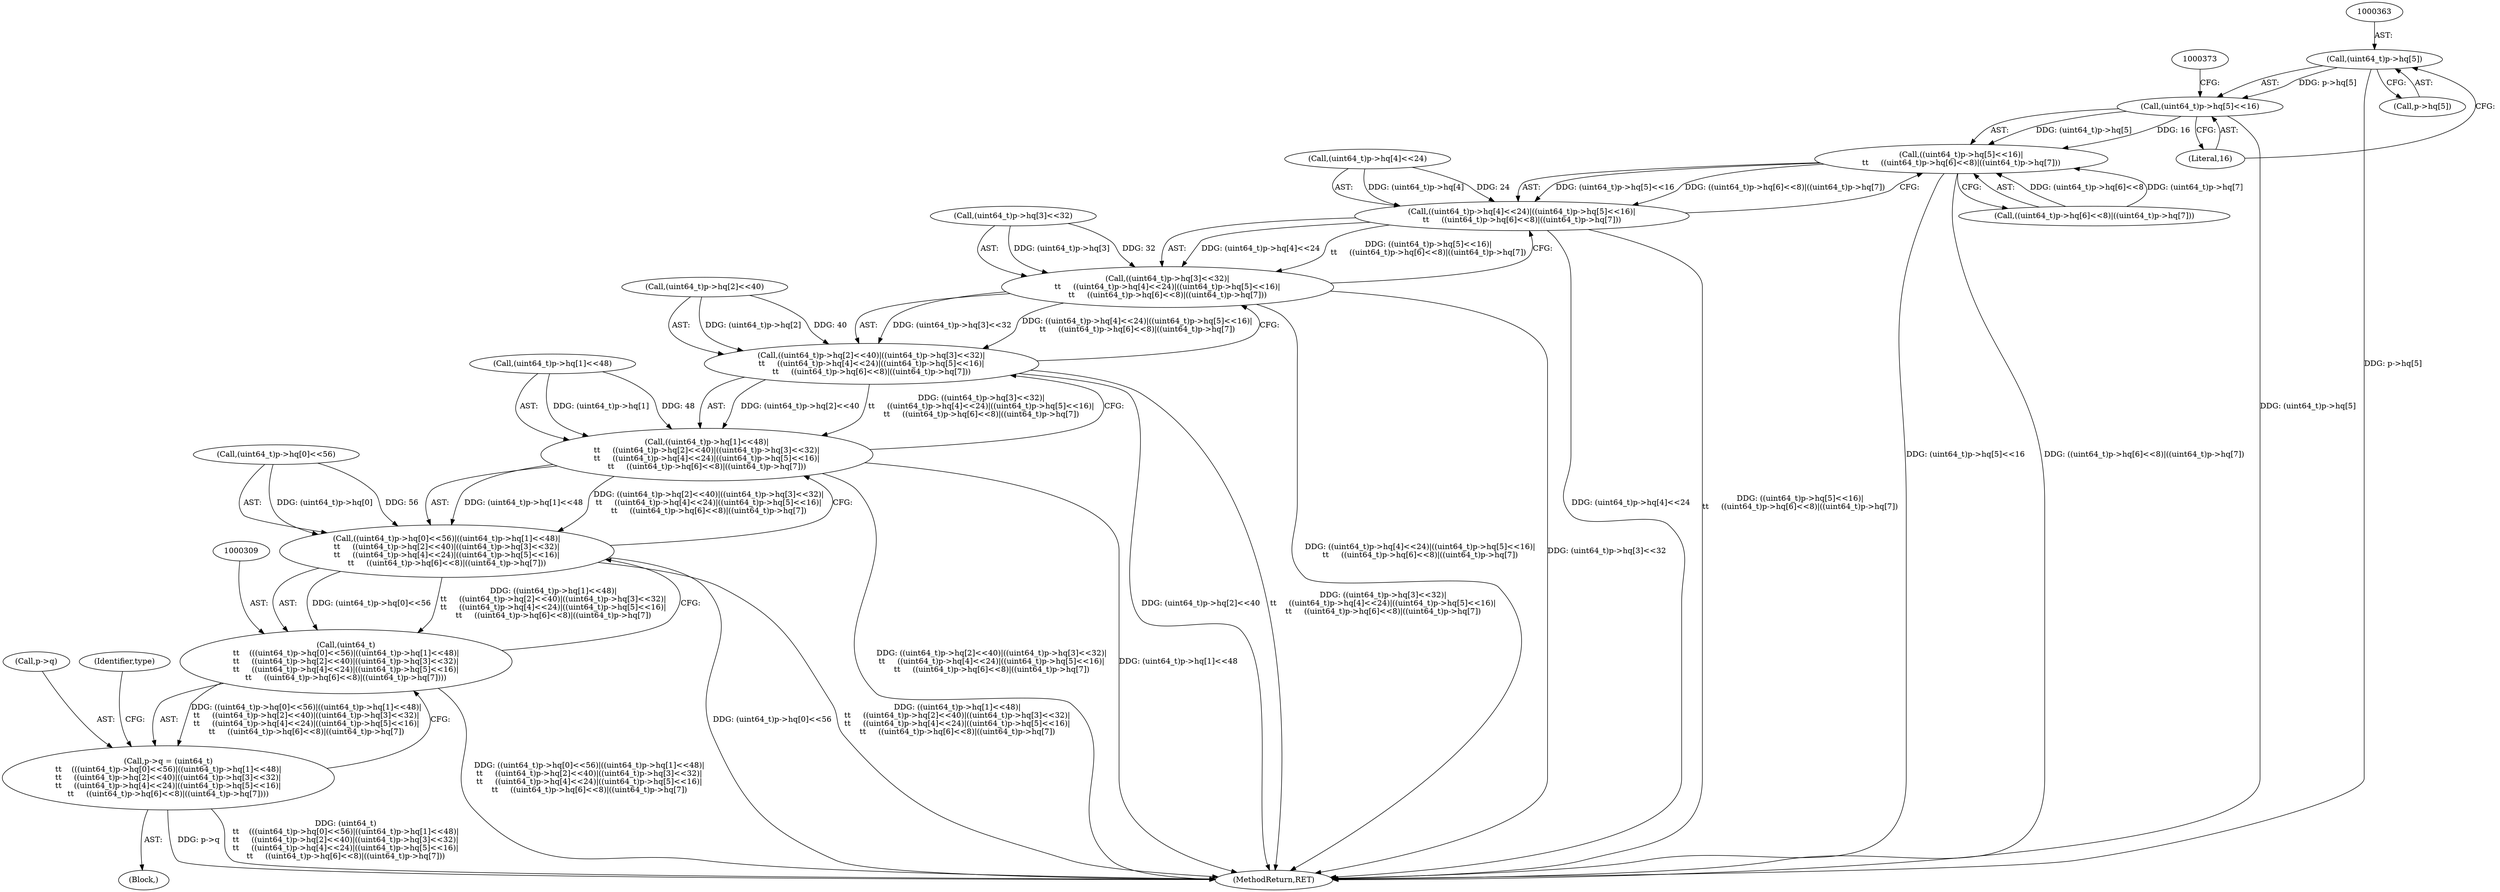 digraph "0_file_27a14bc7ba285a0a5ebfdb55e54001aa11932b08@array" {
"1000362" [label="(Call,(uint64_t)p->hq[5])"];
"1000361" [label="(Call,(uint64_t)p->hq[5]<<16)"];
"1000360" [label="(Call,((uint64_t)p->hq[5]<<16)|\n\t\t     ((uint64_t)p->hq[6]<<8)|((uint64_t)p->hq[7]))"];
"1000350" [label="(Call,((uint64_t)p->hq[4]<<24)|((uint64_t)p->hq[5]<<16)|\n\t\t     ((uint64_t)p->hq[6]<<8)|((uint64_t)p->hq[7]))"];
"1000340" [label="(Call,((uint64_t)p->hq[3]<<32)|\n\t\t     ((uint64_t)p->hq[4]<<24)|((uint64_t)p->hq[5]<<16)|\n\t\t     ((uint64_t)p->hq[6]<<8)|((uint64_t)p->hq[7]))"];
"1000330" [label="(Call,((uint64_t)p->hq[2]<<40)|((uint64_t)p->hq[3]<<32)|\n\t\t     ((uint64_t)p->hq[4]<<24)|((uint64_t)p->hq[5]<<16)|\n\t\t     ((uint64_t)p->hq[6]<<8)|((uint64_t)p->hq[7]))"];
"1000320" [label="(Call,((uint64_t)p->hq[1]<<48)|\n\t\t     ((uint64_t)p->hq[2]<<40)|((uint64_t)p->hq[3]<<32)|\n\t\t     ((uint64_t)p->hq[4]<<24)|((uint64_t)p->hq[5]<<16)|\n\t\t     ((uint64_t)p->hq[6]<<8)|((uint64_t)p->hq[7]))"];
"1000310" [label="(Call,((uint64_t)p->hq[0]<<56)|((uint64_t)p->hq[1]<<48)|\n\t\t     ((uint64_t)p->hq[2]<<40)|((uint64_t)p->hq[3]<<32)|\n\t\t     ((uint64_t)p->hq[4]<<24)|((uint64_t)p->hq[5]<<16)|\n\t\t     ((uint64_t)p->hq[6]<<8)|((uint64_t)p->hq[7]))"];
"1000308" [label="(Call,(uint64_t)\n\t\t    (((uint64_t)p->hq[0]<<56)|((uint64_t)p->hq[1]<<48)|\n\t\t     ((uint64_t)p->hq[2]<<40)|((uint64_t)p->hq[3]<<32)|\n\t\t     ((uint64_t)p->hq[4]<<24)|((uint64_t)p->hq[5]<<16)|\n\t\t     ((uint64_t)p->hq[6]<<8)|((uint64_t)p->hq[7])))"];
"1000304" [label="(Call,p->q = (uint64_t)\n\t\t    (((uint64_t)p->hq[0]<<56)|((uint64_t)p->hq[1]<<48)|\n\t\t     ((uint64_t)p->hq[2]<<40)|((uint64_t)p->hq[3]<<32)|\n\t\t     ((uint64_t)p->hq[4]<<24)|((uint64_t)p->hq[5]<<16)|\n\t\t     ((uint64_t)p->hq[6]<<8)|((uint64_t)p->hq[7])))"];
"1000341" [label="(Call,(uint64_t)p->hq[3]<<32)"];
"1000351" [label="(Call,(uint64_t)p->hq[4]<<24)"];
"1000331" [label="(Call,(uint64_t)p->hq[2]<<40)"];
"1000123" [label="(Block,)"];
"1000361" [label="(Call,(uint64_t)p->hq[5]<<16)"];
"1000369" [label="(Literal,16)"];
"1000362" [label="(Call,(uint64_t)p->hq[5])"];
"1000305" [label="(Call,p->q)"];
"1000340" [label="(Call,((uint64_t)p->hq[3]<<32)|\n\t\t     ((uint64_t)p->hq[4]<<24)|((uint64_t)p->hq[5]<<16)|\n\t\t     ((uint64_t)p->hq[6]<<8)|((uint64_t)p->hq[7]))"];
"1000389" [label="(Identifier,type)"];
"1000360" [label="(Call,((uint64_t)p->hq[5]<<16)|\n\t\t     ((uint64_t)p->hq[6]<<8)|((uint64_t)p->hq[7]))"];
"1000908" [label="(MethodReturn,RET)"];
"1000308" [label="(Call,(uint64_t)\n\t\t    (((uint64_t)p->hq[0]<<56)|((uint64_t)p->hq[1]<<48)|\n\t\t     ((uint64_t)p->hq[2]<<40)|((uint64_t)p->hq[3]<<32)|\n\t\t     ((uint64_t)p->hq[4]<<24)|((uint64_t)p->hq[5]<<16)|\n\t\t     ((uint64_t)p->hq[6]<<8)|((uint64_t)p->hq[7])))"];
"1000310" [label="(Call,((uint64_t)p->hq[0]<<56)|((uint64_t)p->hq[1]<<48)|\n\t\t     ((uint64_t)p->hq[2]<<40)|((uint64_t)p->hq[3]<<32)|\n\t\t     ((uint64_t)p->hq[4]<<24)|((uint64_t)p->hq[5]<<16)|\n\t\t     ((uint64_t)p->hq[6]<<8)|((uint64_t)p->hq[7]))"];
"1000364" [label="(Call,p->hq[5])"];
"1000350" [label="(Call,((uint64_t)p->hq[4]<<24)|((uint64_t)p->hq[5]<<16)|\n\t\t     ((uint64_t)p->hq[6]<<8)|((uint64_t)p->hq[7]))"];
"1000304" [label="(Call,p->q = (uint64_t)\n\t\t    (((uint64_t)p->hq[0]<<56)|((uint64_t)p->hq[1]<<48)|\n\t\t     ((uint64_t)p->hq[2]<<40)|((uint64_t)p->hq[3]<<32)|\n\t\t     ((uint64_t)p->hq[4]<<24)|((uint64_t)p->hq[5]<<16)|\n\t\t     ((uint64_t)p->hq[6]<<8)|((uint64_t)p->hq[7])))"];
"1000320" [label="(Call,((uint64_t)p->hq[1]<<48)|\n\t\t     ((uint64_t)p->hq[2]<<40)|((uint64_t)p->hq[3]<<32)|\n\t\t     ((uint64_t)p->hq[4]<<24)|((uint64_t)p->hq[5]<<16)|\n\t\t     ((uint64_t)p->hq[6]<<8)|((uint64_t)p->hq[7]))"];
"1000321" [label="(Call,(uint64_t)p->hq[1]<<48)"];
"1000330" [label="(Call,((uint64_t)p->hq[2]<<40)|((uint64_t)p->hq[3]<<32)|\n\t\t     ((uint64_t)p->hq[4]<<24)|((uint64_t)p->hq[5]<<16)|\n\t\t     ((uint64_t)p->hq[6]<<8)|((uint64_t)p->hq[7]))"];
"1000311" [label="(Call,(uint64_t)p->hq[0]<<56)"];
"1000370" [label="(Call,((uint64_t)p->hq[6]<<8)|((uint64_t)p->hq[7]))"];
"1000362" -> "1000361"  [label="AST: "];
"1000362" -> "1000364"  [label="CFG: "];
"1000363" -> "1000362"  [label="AST: "];
"1000364" -> "1000362"  [label="AST: "];
"1000369" -> "1000362"  [label="CFG: "];
"1000362" -> "1000908"  [label="DDG: p->hq[5]"];
"1000362" -> "1000361"  [label="DDG: p->hq[5]"];
"1000361" -> "1000360"  [label="AST: "];
"1000361" -> "1000369"  [label="CFG: "];
"1000369" -> "1000361"  [label="AST: "];
"1000373" -> "1000361"  [label="CFG: "];
"1000361" -> "1000908"  [label="DDG: (uint64_t)p->hq[5]"];
"1000361" -> "1000360"  [label="DDG: (uint64_t)p->hq[5]"];
"1000361" -> "1000360"  [label="DDG: 16"];
"1000360" -> "1000350"  [label="AST: "];
"1000360" -> "1000370"  [label="CFG: "];
"1000370" -> "1000360"  [label="AST: "];
"1000350" -> "1000360"  [label="CFG: "];
"1000360" -> "1000908"  [label="DDG: (uint64_t)p->hq[5]<<16"];
"1000360" -> "1000908"  [label="DDG: ((uint64_t)p->hq[6]<<8)|((uint64_t)p->hq[7])"];
"1000360" -> "1000350"  [label="DDG: (uint64_t)p->hq[5]<<16"];
"1000360" -> "1000350"  [label="DDG: ((uint64_t)p->hq[6]<<8)|((uint64_t)p->hq[7])"];
"1000370" -> "1000360"  [label="DDG: (uint64_t)p->hq[6]<<8"];
"1000370" -> "1000360"  [label="DDG: (uint64_t)p->hq[7]"];
"1000350" -> "1000340"  [label="AST: "];
"1000351" -> "1000350"  [label="AST: "];
"1000340" -> "1000350"  [label="CFG: "];
"1000350" -> "1000908"  [label="DDG: (uint64_t)p->hq[4]<<24"];
"1000350" -> "1000908"  [label="DDG: ((uint64_t)p->hq[5]<<16)|\n\t\t     ((uint64_t)p->hq[6]<<8)|((uint64_t)p->hq[7])"];
"1000350" -> "1000340"  [label="DDG: (uint64_t)p->hq[4]<<24"];
"1000350" -> "1000340"  [label="DDG: ((uint64_t)p->hq[5]<<16)|\n\t\t     ((uint64_t)p->hq[6]<<8)|((uint64_t)p->hq[7])"];
"1000351" -> "1000350"  [label="DDG: (uint64_t)p->hq[4]"];
"1000351" -> "1000350"  [label="DDG: 24"];
"1000340" -> "1000330"  [label="AST: "];
"1000341" -> "1000340"  [label="AST: "];
"1000330" -> "1000340"  [label="CFG: "];
"1000340" -> "1000908"  [label="DDG: ((uint64_t)p->hq[4]<<24)|((uint64_t)p->hq[5]<<16)|\n\t\t     ((uint64_t)p->hq[6]<<8)|((uint64_t)p->hq[7])"];
"1000340" -> "1000908"  [label="DDG: (uint64_t)p->hq[3]<<32"];
"1000340" -> "1000330"  [label="DDG: (uint64_t)p->hq[3]<<32"];
"1000340" -> "1000330"  [label="DDG: ((uint64_t)p->hq[4]<<24)|((uint64_t)p->hq[5]<<16)|\n\t\t     ((uint64_t)p->hq[6]<<8)|((uint64_t)p->hq[7])"];
"1000341" -> "1000340"  [label="DDG: (uint64_t)p->hq[3]"];
"1000341" -> "1000340"  [label="DDG: 32"];
"1000330" -> "1000320"  [label="AST: "];
"1000331" -> "1000330"  [label="AST: "];
"1000320" -> "1000330"  [label="CFG: "];
"1000330" -> "1000908"  [label="DDG: (uint64_t)p->hq[2]<<40"];
"1000330" -> "1000908"  [label="DDG: ((uint64_t)p->hq[3]<<32)|\n\t\t     ((uint64_t)p->hq[4]<<24)|((uint64_t)p->hq[5]<<16)|\n\t\t     ((uint64_t)p->hq[6]<<8)|((uint64_t)p->hq[7])"];
"1000330" -> "1000320"  [label="DDG: (uint64_t)p->hq[2]<<40"];
"1000330" -> "1000320"  [label="DDG: ((uint64_t)p->hq[3]<<32)|\n\t\t     ((uint64_t)p->hq[4]<<24)|((uint64_t)p->hq[5]<<16)|\n\t\t     ((uint64_t)p->hq[6]<<8)|((uint64_t)p->hq[7])"];
"1000331" -> "1000330"  [label="DDG: (uint64_t)p->hq[2]"];
"1000331" -> "1000330"  [label="DDG: 40"];
"1000320" -> "1000310"  [label="AST: "];
"1000321" -> "1000320"  [label="AST: "];
"1000310" -> "1000320"  [label="CFG: "];
"1000320" -> "1000908"  [label="DDG: ((uint64_t)p->hq[2]<<40)|((uint64_t)p->hq[3]<<32)|\n\t\t     ((uint64_t)p->hq[4]<<24)|((uint64_t)p->hq[5]<<16)|\n\t\t     ((uint64_t)p->hq[6]<<8)|((uint64_t)p->hq[7])"];
"1000320" -> "1000908"  [label="DDG: (uint64_t)p->hq[1]<<48"];
"1000320" -> "1000310"  [label="DDG: (uint64_t)p->hq[1]<<48"];
"1000320" -> "1000310"  [label="DDG: ((uint64_t)p->hq[2]<<40)|((uint64_t)p->hq[3]<<32)|\n\t\t     ((uint64_t)p->hq[4]<<24)|((uint64_t)p->hq[5]<<16)|\n\t\t     ((uint64_t)p->hq[6]<<8)|((uint64_t)p->hq[7])"];
"1000321" -> "1000320"  [label="DDG: (uint64_t)p->hq[1]"];
"1000321" -> "1000320"  [label="DDG: 48"];
"1000310" -> "1000308"  [label="AST: "];
"1000311" -> "1000310"  [label="AST: "];
"1000308" -> "1000310"  [label="CFG: "];
"1000310" -> "1000908"  [label="DDG: (uint64_t)p->hq[0]<<56"];
"1000310" -> "1000908"  [label="DDG: ((uint64_t)p->hq[1]<<48)|\n\t\t     ((uint64_t)p->hq[2]<<40)|((uint64_t)p->hq[3]<<32)|\n\t\t     ((uint64_t)p->hq[4]<<24)|((uint64_t)p->hq[5]<<16)|\n\t\t     ((uint64_t)p->hq[6]<<8)|((uint64_t)p->hq[7])"];
"1000310" -> "1000308"  [label="DDG: (uint64_t)p->hq[0]<<56"];
"1000310" -> "1000308"  [label="DDG: ((uint64_t)p->hq[1]<<48)|\n\t\t     ((uint64_t)p->hq[2]<<40)|((uint64_t)p->hq[3]<<32)|\n\t\t     ((uint64_t)p->hq[4]<<24)|((uint64_t)p->hq[5]<<16)|\n\t\t     ((uint64_t)p->hq[6]<<8)|((uint64_t)p->hq[7])"];
"1000311" -> "1000310"  [label="DDG: (uint64_t)p->hq[0]"];
"1000311" -> "1000310"  [label="DDG: 56"];
"1000308" -> "1000304"  [label="AST: "];
"1000309" -> "1000308"  [label="AST: "];
"1000304" -> "1000308"  [label="CFG: "];
"1000308" -> "1000908"  [label="DDG: ((uint64_t)p->hq[0]<<56)|((uint64_t)p->hq[1]<<48)|\n\t\t     ((uint64_t)p->hq[2]<<40)|((uint64_t)p->hq[3]<<32)|\n\t\t     ((uint64_t)p->hq[4]<<24)|((uint64_t)p->hq[5]<<16)|\n\t\t     ((uint64_t)p->hq[6]<<8)|((uint64_t)p->hq[7])"];
"1000308" -> "1000304"  [label="DDG: ((uint64_t)p->hq[0]<<56)|((uint64_t)p->hq[1]<<48)|\n\t\t     ((uint64_t)p->hq[2]<<40)|((uint64_t)p->hq[3]<<32)|\n\t\t     ((uint64_t)p->hq[4]<<24)|((uint64_t)p->hq[5]<<16)|\n\t\t     ((uint64_t)p->hq[6]<<8)|((uint64_t)p->hq[7])"];
"1000304" -> "1000123"  [label="AST: "];
"1000305" -> "1000304"  [label="AST: "];
"1000389" -> "1000304"  [label="CFG: "];
"1000304" -> "1000908"  [label="DDG: p->q"];
"1000304" -> "1000908"  [label="DDG: (uint64_t)\n\t\t    (((uint64_t)p->hq[0]<<56)|((uint64_t)p->hq[1]<<48)|\n\t\t     ((uint64_t)p->hq[2]<<40)|((uint64_t)p->hq[3]<<32)|\n\t\t     ((uint64_t)p->hq[4]<<24)|((uint64_t)p->hq[5]<<16)|\n\t\t     ((uint64_t)p->hq[6]<<8)|((uint64_t)p->hq[7]))"];
}
